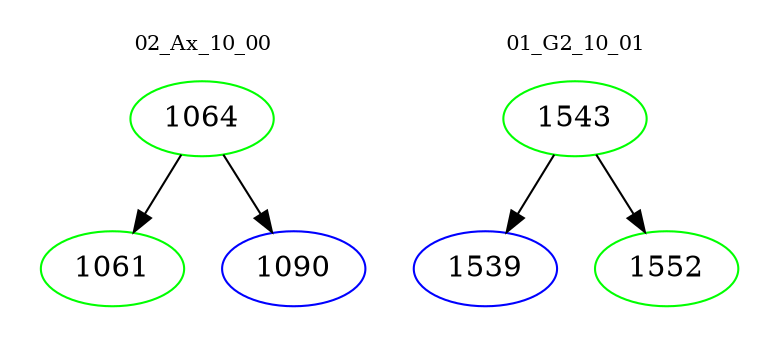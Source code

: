 digraph{
subgraph cluster_0 {
color = white
label = "02_Ax_10_00";
fontsize=10;
T0_1064 [label="1064", color="green"]
T0_1064 -> T0_1061 [color="black"]
T0_1061 [label="1061", color="green"]
T0_1064 -> T0_1090 [color="black"]
T0_1090 [label="1090", color="blue"]
}
subgraph cluster_1 {
color = white
label = "01_G2_10_01";
fontsize=10;
T1_1543 [label="1543", color="green"]
T1_1543 -> T1_1539 [color="black"]
T1_1539 [label="1539", color="blue"]
T1_1543 -> T1_1552 [color="black"]
T1_1552 [label="1552", color="green"]
}
}

